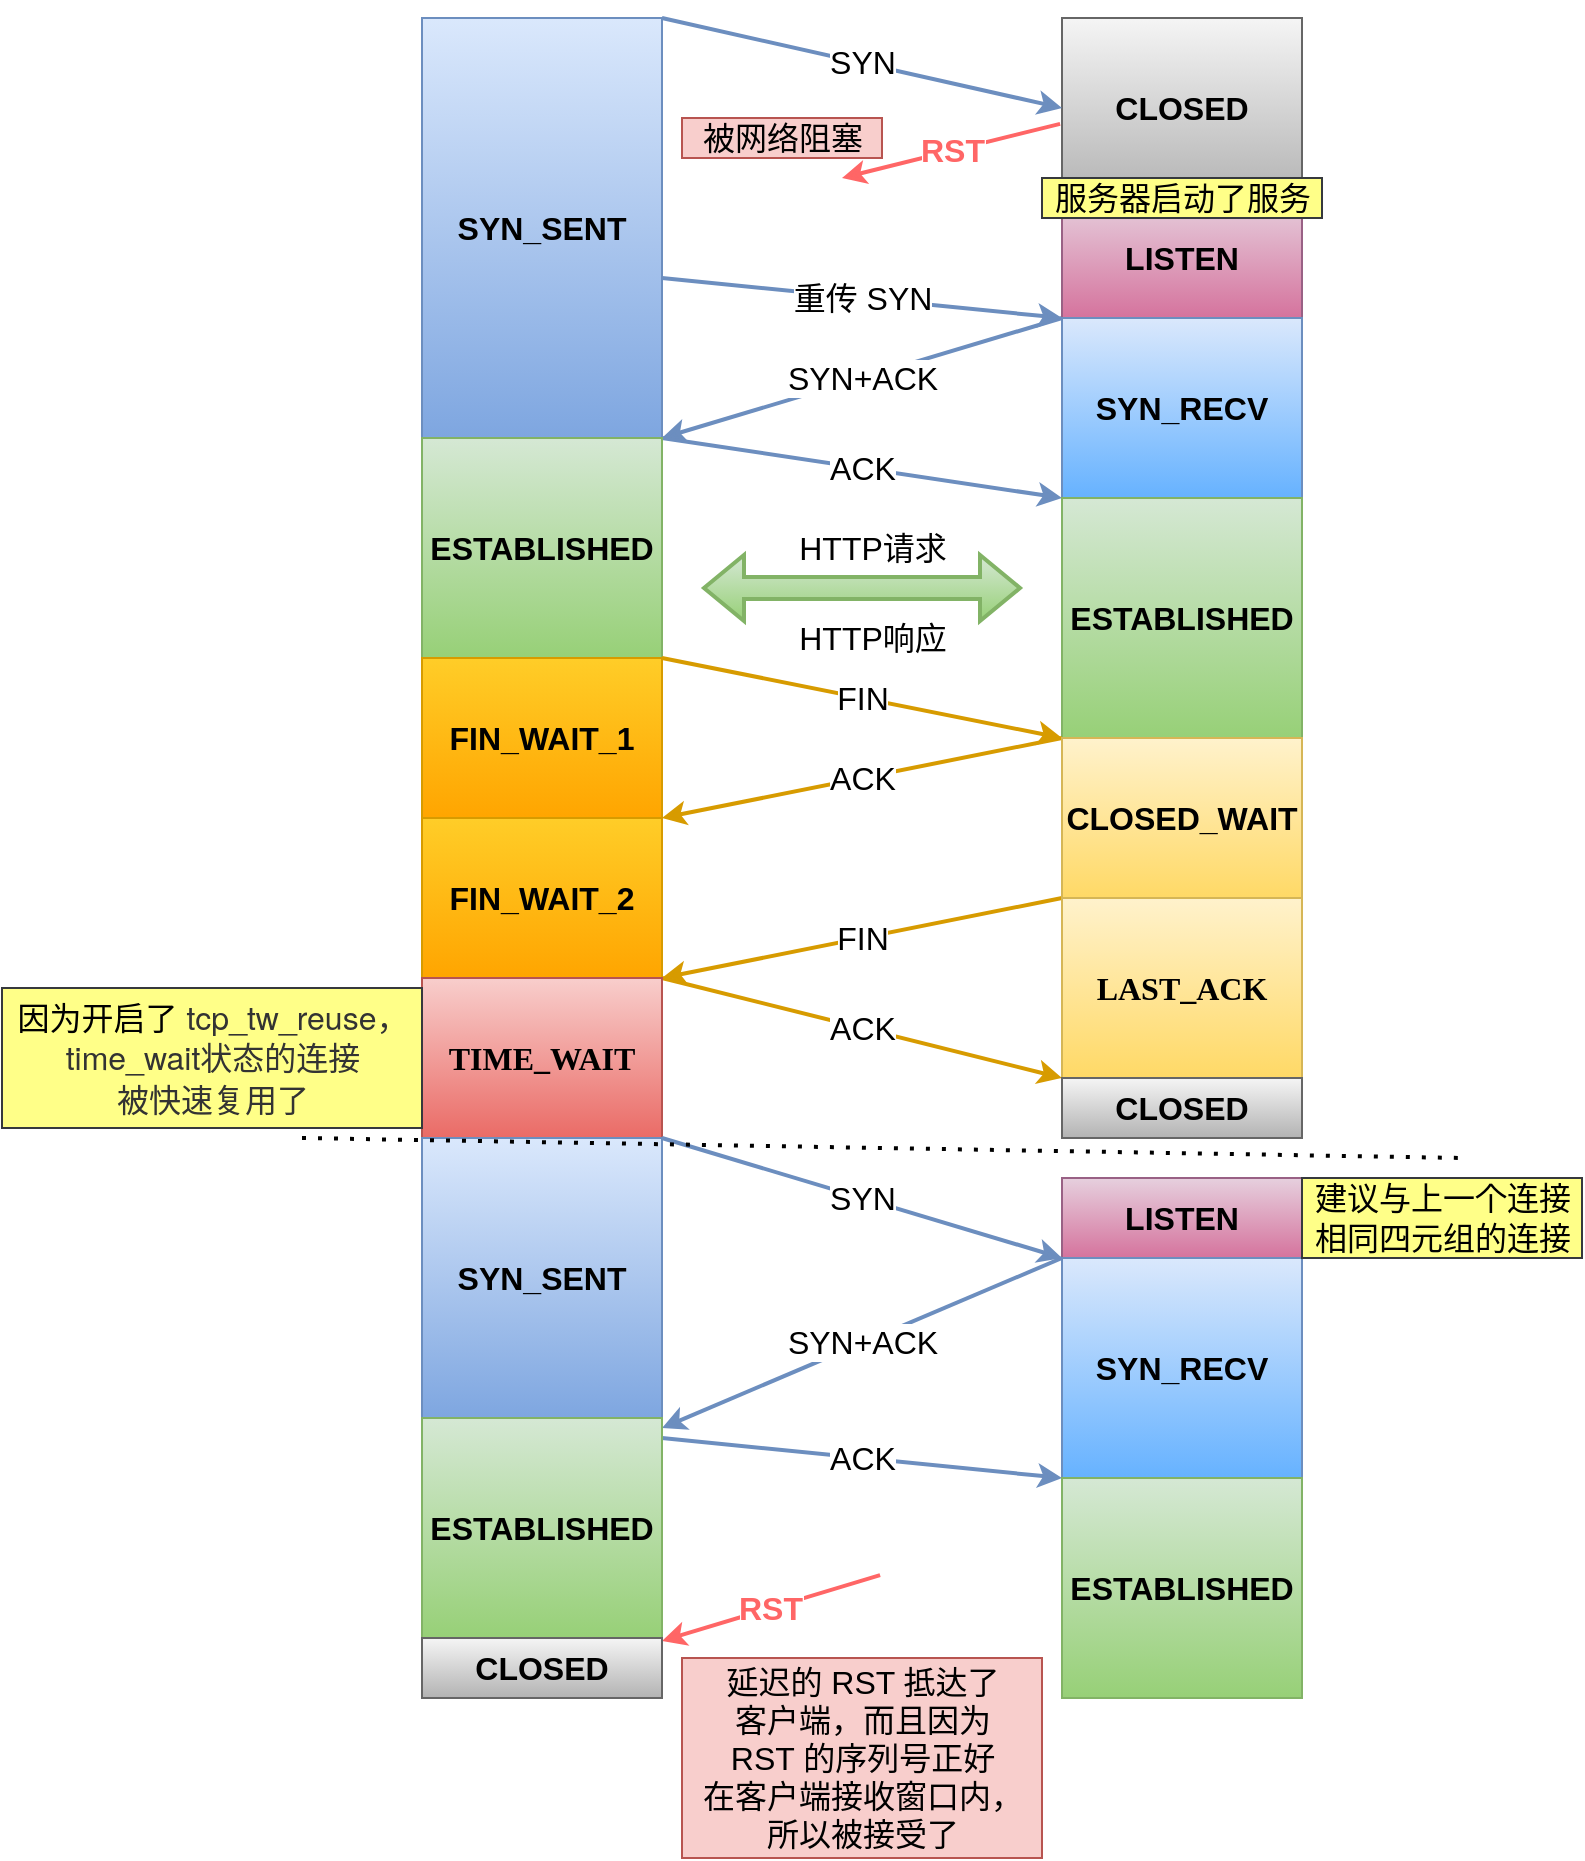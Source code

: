 <mxfile version="20.3.2" type="github">
  <diagram id="xWMs1hTbjoeOmaXrTfvo" name="Page-1">
    <mxGraphModel dx="2207" dy="686" grid="1" gridSize="10" guides="1" tooltips="1" connect="1" arrows="1" fold="1" page="1" pageScale="1" pageWidth="827" pageHeight="1169" math="0" shadow="0">
      <root>
        <mxCell id="0" />
        <mxCell id="1" parent="0" />
        <mxCell id="k6Jw7tT7C6OBQGts24MX-1" value="SYN_SENT" style="rounded=0;whiteSpace=wrap;html=1;fontSize=16;fontStyle=1;fillColor=#dae8fc;strokeColor=#6c8ebf;gradientColor=#7ea6e0;" parent="1" vertex="1">
          <mxGeometry x="160" y="80" width="120" height="210" as="geometry" />
        </mxCell>
        <mxCell id="k6Jw7tT7C6OBQGts24MX-4" value="RST" style="rounded=0;orthogonalLoop=1;jettySize=auto;html=1;fontSize=16;exitX=-0.008;exitY=0.588;exitDx=0;exitDy=0;exitPerimeter=0;fillColor=#f8cecc;strokeColor=#FF6666;fontColor=#FF6666;fontStyle=1;strokeWidth=2;" parent="1" source="k6Jw7tT7C6OBQGts24MX-2" edge="1">
          <mxGeometry relative="1" as="geometry">
            <mxPoint x="480" y="120" as="sourcePoint" />
            <mxPoint x="370" y="160" as="targetPoint" />
          </mxGeometry>
        </mxCell>
        <mxCell id="k6Jw7tT7C6OBQGts24MX-2" value="CLOSED" style="rounded=0;whiteSpace=wrap;html=1;fontSize=16;fontStyle=1;fillColor=#f5f5f5;strokeColor=#666666;gradientColor=#b3b3b3;" parent="1" vertex="1">
          <mxGeometry x="480" y="80" width="120" height="90" as="geometry" />
        </mxCell>
        <mxCell id="k6Jw7tT7C6OBQGts24MX-3" value="SYN" style="endArrow=classic;html=1;rounded=0;exitX=1;exitY=0;exitDx=0;exitDy=0;entryX=0;entryY=0.5;entryDx=0;entryDy=0;fontSize=16;fillColor=#dae8fc;gradientColor=#7ea6e0;strokeColor=#6c8ebf;strokeWidth=2;" parent="1" source="k6Jw7tT7C6OBQGts24MX-1" target="k6Jw7tT7C6OBQGts24MX-2" edge="1">
          <mxGeometry width="50" height="50" relative="1" as="geometry">
            <mxPoint x="300" y="60" as="sourcePoint" />
            <mxPoint x="380" y="110" as="targetPoint" />
          </mxGeometry>
        </mxCell>
        <mxCell id="k6Jw7tT7C6OBQGts24MX-7" value="SYN+ACK" style="edgeStyle=none;rounded=0;orthogonalLoop=1;jettySize=auto;html=1;fontSize=16;exitX=0;exitY=1;exitDx=0;exitDy=0;fillColor=#dae8fc;gradientColor=#7ea6e0;strokeColor=#6c8ebf;strokeWidth=2;" parent="1" source="k6Jw7tT7C6OBQGts24MX-5" edge="1">
          <mxGeometry relative="1" as="geometry">
            <mxPoint x="280" y="290" as="targetPoint" />
          </mxGeometry>
        </mxCell>
        <mxCell id="k6Jw7tT7C6OBQGts24MX-5" value="LISTEN" style="rounded=0;whiteSpace=wrap;html=1;fontSize=16;fontStyle=1;fillColor=#e6d0de;strokeColor=#996185;gradientColor=#d5739d;" parent="1" vertex="1">
          <mxGeometry x="480" y="170" width="120" height="60" as="geometry" />
        </mxCell>
        <mxCell id="k6Jw7tT7C6OBQGts24MX-6" value="重传 SYN" style="endArrow=classic;html=1;rounded=0;entryX=0;entryY=0;entryDx=0;entryDy=0;fontSize=16;fillColor=#dae8fc;gradientColor=#7ea6e0;strokeColor=#6c8ebf;strokeWidth=2;" parent="1" target="k6Jw7tT7C6OBQGts24MX-8" edge="1">
          <mxGeometry width="50" height="50" relative="1" as="geometry">
            <mxPoint x="280" y="210" as="sourcePoint" />
            <mxPoint x="480" y="190" as="targetPoint" />
          </mxGeometry>
        </mxCell>
        <mxCell id="k6Jw7tT7C6OBQGts24MX-8" value="SYN_RECV" style="rounded=0;whiteSpace=wrap;html=1;fontSize=16;fontStyle=1;fillColor=#dae8fc;strokeColor=#6c8ebf;gradientColor=#66B2FF;" parent="1" vertex="1">
          <mxGeometry x="480" y="230" width="120" height="90" as="geometry" />
        </mxCell>
        <mxCell id="k6Jw7tT7C6OBQGts24MX-11" value="ACK" style="edgeStyle=none;rounded=0;orthogonalLoop=1;jettySize=auto;html=1;entryX=0;entryY=0;entryDx=0;entryDy=0;fontFamily=Helvetica;fontSize=16;exitX=1;exitY=0;exitDx=0;exitDy=0;fillColor=#dae8fc;gradientColor=#7ea6e0;strokeColor=#6c8ebf;strokeWidth=2;" parent="1" source="k6Jw7tT7C6OBQGts24MX-9" target="k6Jw7tT7C6OBQGts24MX-10" edge="1">
          <mxGeometry relative="1" as="geometry" />
        </mxCell>
        <mxCell id="k6Jw7tT7C6OBQGts24MX-9" value="&lt;span style=&quot;font-weight: 700;&quot;&gt;ESTABLISHED&lt;/span&gt;" style="rounded=0;whiteSpace=wrap;html=1;fontSize=16;fontFamily=Helvetica;fillColor=#d5e8d4;strokeColor=#82b366;gradientColor=#97d077;" parent="1" vertex="1">
          <mxGeometry x="160" y="290" width="120" height="110" as="geometry" />
        </mxCell>
        <mxCell id="k6Jw7tT7C6OBQGts24MX-10" value="&lt;span style=&quot;font-weight: 700;&quot;&gt;ESTABLISHED&lt;/span&gt;" style="rounded=0;whiteSpace=wrap;html=1;fontSize=16;fontFamily=Helvetica;fillColor=#d5e8d4;strokeColor=#82b366;gradientColor=#97d077;" parent="1" vertex="1">
          <mxGeometry x="480" y="320" width="120" height="120" as="geometry" />
        </mxCell>
        <mxCell id="k6Jw7tT7C6OBQGts24MX-13" value="" style="shape=flexArrow;endArrow=classic;startArrow=classic;html=1;rounded=0;fontFamily=Helvetica;fontSize=16;fillColor=#d5e8d4;gradientColor=#97d077;strokeColor=#82b366;strokeWidth=2;" parent="1" edge="1">
          <mxGeometry width="100" height="100" relative="1" as="geometry">
            <mxPoint x="300" y="365" as="sourcePoint" />
            <mxPoint x="460" y="365" as="targetPoint" />
          </mxGeometry>
        </mxCell>
        <mxCell id="k6Jw7tT7C6OBQGts24MX-14" value="HTTP请求" style="text;html=1;align=center;verticalAlign=middle;resizable=0;points=[];autosize=1;strokeColor=none;fillColor=none;fontSize=16;fontFamily=Helvetica;strokeWidth=2;" parent="1" vertex="1">
          <mxGeometry x="340" y="335" width="90" height="20" as="geometry" />
        </mxCell>
        <mxCell id="k6Jw7tT7C6OBQGts24MX-15" value="HTTP响应" style="text;html=1;align=center;verticalAlign=middle;resizable=0;points=[];autosize=1;strokeColor=none;fillColor=none;fontSize=16;fontFamily=Helvetica;strokeWidth=2;" parent="1" vertex="1">
          <mxGeometry x="340" y="380" width="90" height="20" as="geometry" />
        </mxCell>
        <mxCell id="k6Jw7tT7C6OBQGts24MX-25" value="FIN" style="edgeStyle=none;rounded=0;orthogonalLoop=1;jettySize=auto;html=1;fontFamily=Helvetica;fontSize=16;exitX=1;exitY=0;exitDx=0;exitDy=0;entryX=0;entryY=0;entryDx=0;entryDy=0;fillColor=#ffcd28;gradientColor=#ffa500;strokeColor=#d79b00;strokeWidth=2;" parent="1" source="k6Jw7tT7C6OBQGts24MX-16" target="k6Jw7tT7C6OBQGts24MX-17" edge="1">
          <mxGeometry relative="1" as="geometry">
            <mxPoint x="410" y="460" as="targetPoint" />
          </mxGeometry>
        </mxCell>
        <mxCell id="k6Jw7tT7C6OBQGts24MX-16" value="&lt;span style=&quot;&quot;&gt;FIN_WAIT_1&lt;/span&gt;" style="rounded=0;whiteSpace=wrap;html=1;fontSize=16;fontStyle=1;fontFamily=Helvetica;fillColor=#ffcd28;strokeColor=#d79b00;gradientColor=#ffa500;" parent="1" vertex="1">
          <mxGeometry x="160" y="400" width="120" height="80" as="geometry" />
        </mxCell>
        <mxCell id="k6Jw7tT7C6OBQGts24MX-26" value="ACK" style="edgeStyle=none;rounded=0;orthogonalLoop=1;jettySize=auto;html=1;entryX=1;entryY=0;entryDx=0;entryDy=0;fontFamily=Helvetica;fontSize=16;exitX=0;exitY=0;exitDx=0;exitDy=0;fillColor=#ffcd28;gradientColor=#ffa500;strokeColor=#d79b00;strokeWidth=2;" parent="1" source="k6Jw7tT7C6OBQGts24MX-17" target="k6Jw7tT7C6OBQGts24MX-18" edge="1">
          <mxGeometry relative="1" as="geometry" />
        </mxCell>
        <mxCell id="k6Jw7tT7C6OBQGts24MX-28" value="FIN" style="edgeStyle=none;rounded=0;orthogonalLoop=1;jettySize=auto;html=1;entryX=1;entryY=0;entryDx=0;entryDy=0;fontFamily=Helvetica;fontSize=16;exitX=0;exitY=1;exitDx=0;exitDy=0;fillColor=#ffcd28;gradientColor=#ffa500;strokeColor=#d79b00;strokeWidth=2;" parent="1" source="k6Jw7tT7C6OBQGts24MX-17" target="k6Jw7tT7C6OBQGts24MX-20" edge="1">
          <mxGeometry relative="1" as="geometry" />
        </mxCell>
        <mxCell id="k6Jw7tT7C6OBQGts24MX-17" value="&lt;span style=&quot;&quot;&gt;CLOSED_WAIT&lt;/span&gt;" style="rounded=0;whiteSpace=wrap;html=1;fontSize=16;fontStyle=1;fontFamily=Helvetica;fillColor=#fff2cc;strokeColor=#d6b656;gradientColor=#ffd966;" parent="1" vertex="1">
          <mxGeometry x="480" y="440" width="120" height="80" as="geometry" />
        </mxCell>
        <mxCell id="k6Jw7tT7C6OBQGts24MX-18" value="&lt;span&gt;FIN_WAIT_2&lt;/span&gt;" style="rounded=0;whiteSpace=wrap;html=1;fontSize=16;fontStyle=1;fontFamily=Helvetica;fillColor=#ffcd28;strokeColor=#d79b00;gradientColor=#ffa500;" parent="1" vertex="1">
          <mxGeometry x="160" y="480" width="120" height="80" as="geometry" />
        </mxCell>
        <mxCell id="k6Jw7tT7C6OBQGts24MX-29" value="ACK" style="edgeStyle=none;rounded=0;orthogonalLoop=1;jettySize=auto;html=1;fontFamily=Helvetica;fontSize=16;exitX=1;exitY=0;exitDx=0;exitDy=0;entryX=0;entryY=1;entryDx=0;entryDy=0;fillColor=#ffcd28;gradientColor=#ffa500;strokeColor=#d79b00;strokeWidth=2;" parent="1" source="k6Jw7tT7C6OBQGts24MX-20" target="k6Jw7tT7C6OBQGts24MX-21" edge="1">
          <mxGeometry relative="1" as="geometry">
            <mxPoint x="350" y="640" as="targetPoint" />
          </mxGeometry>
        </mxCell>
        <mxCell id="k6Jw7tT7C6OBQGts24MX-20" value="&lt;span style=&quot;font-family: &amp;#34;comic sans ms&amp;#34;&quot;&gt;TIME_WAIT&lt;/span&gt;" style="rounded=0;whiteSpace=wrap;html=1;fontSize=16;fontStyle=1;fontFamily=Helvetica;fillColor=#f8cecc;strokeColor=#b85450;gradientColor=#ea6b66;" parent="1" vertex="1">
          <mxGeometry x="160" y="560" width="120" height="80" as="geometry" />
        </mxCell>
        <mxCell id="k6Jw7tT7C6OBQGts24MX-21" value="&lt;span style=&quot;font-family: &amp;#34;comic sans ms&amp;#34;&quot;&gt;LAST_ACK&lt;/span&gt;" style="rounded=0;whiteSpace=wrap;html=1;fontSize=16;fontStyle=1;fontFamily=Helvetica;fillColor=#fff2cc;strokeColor=#d6b656;gradientColor=#ffd966;" parent="1" vertex="1">
          <mxGeometry x="480" y="520" width="120" height="90" as="geometry" />
        </mxCell>
        <mxCell id="k6Jw7tT7C6OBQGts24MX-24" value="CLOSED" style="rounded=0;whiteSpace=wrap;html=1;fontSize=16;fontStyle=1;fillColor=#f5f5f5;strokeColor=#666666;gradientColor=#b3b3b3;" parent="1" vertex="1">
          <mxGeometry x="480" y="610" width="120" height="30" as="geometry" />
        </mxCell>
        <mxCell id="k6Jw7tT7C6OBQGts24MX-33" value="SYN" style="edgeStyle=none;rounded=0;orthogonalLoop=1;jettySize=auto;html=1;entryX=0;entryY=1;entryDx=0;entryDy=0;fontFamily=Helvetica;fontSize=16;exitX=1;exitY=0;exitDx=0;exitDy=0;fillColor=#dae8fc;gradientColor=#7ea6e0;strokeColor=#6c8ebf;strokeWidth=2;" parent="1" source="k6Jw7tT7C6OBQGts24MX-30" target="k6Jw7tT7C6OBQGts24MX-31" edge="1">
          <mxGeometry relative="1" as="geometry" />
        </mxCell>
        <mxCell id="k6Jw7tT7C6OBQGts24MX-30" value="SYN_SENT" style="rounded=0;whiteSpace=wrap;html=1;fontSize=16;fontStyle=1;fillColor=#dae8fc;strokeColor=#6c8ebf;gradientColor=#7ea6e0;" parent="1" vertex="1">
          <mxGeometry x="160" y="640" width="120" height="140" as="geometry" />
        </mxCell>
        <mxCell id="k6Jw7tT7C6OBQGts24MX-31" value="LISTEN" style="rounded=0;whiteSpace=wrap;html=1;fontSize=16;fontStyle=1;fillColor=#e6d0de;strokeColor=#996185;gradientColor=#d5739d;" parent="1" vertex="1">
          <mxGeometry x="480" y="660" width="120" height="40" as="geometry" />
        </mxCell>
        <mxCell id="k6Jw7tT7C6OBQGts24MX-34" value="SYN+ACK" style="edgeStyle=none;rounded=0;orthogonalLoop=1;jettySize=auto;html=1;fontFamily=Helvetica;fontSize=16;exitX=0;exitY=0;exitDx=0;exitDy=0;fillColor=#dae8fc;gradientColor=#7ea6e0;strokeColor=#6c8ebf;strokeWidth=2;" parent="1" source="k6Jw7tT7C6OBQGts24MX-32" edge="1">
          <mxGeometry relative="1" as="geometry">
            <mxPoint x="280" y="785" as="targetPoint" />
          </mxGeometry>
        </mxCell>
        <mxCell id="k6Jw7tT7C6OBQGts24MX-32" value="SYN_RECV" style="rounded=0;whiteSpace=wrap;html=1;fontSize=16;fontStyle=1;fillColor=#dae8fc;strokeColor=#6c8ebf;gradientColor=#66B2FF;" parent="1" vertex="1">
          <mxGeometry x="480" y="700" width="120" height="110" as="geometry" />
        </mxCell>
        <mxCell id="k6Jw7tT7C6OBQGts24MX-37" value="ACK" style="edgeStyle=none;rounded=0;orthogonalLoop=1;jettySize=auto;html=1;entryX=0;entryY=0;entryDx=0;entryDy=0;fontFamily=Helvetica;fontSize=16;fillColor=#dae8fc;gradientColor=#7ea6e0;strokeColor=#6c8ebf;strokeWidth=2;" parent="1" target="k6Jw7tT7C6OBQGts24MX-36" edge="1">
          <mxGeometry relative="1" as="geometry">
            <mxPoint x="280" y="790" as="sourcePoint" />
          </mxGeometry>
        </mxCell>
        <mxCell id="k6Jw7tT7C6OBQGts24MX-35" value="&lt;span style=&quot;font-weight: 700;&quot;&gt;ESTABLISHED&lt;/span&gt;" style="rounded=0;whiteSpace=wrap;html=1;fontSize=16;fontFamily=Helvetica;fillColor=#d5e8d4;strokeColor=#82b366;gradientColor=#97d077;" parent="1" vertex="1">
          <mxGeometry x="160" y="780" width="120" height="110" as="geometry" />
        </mxCell>
        <mxCell id="k6Jw7tT7C6OBQGts24MX-36" value="&lt;span style=&quot;font-weight: 700;&quot;&gt;ESTABLISHED&lt;/span&gt;" style="rounded=0;whiteSpace=wrap;html=1;fontSize=16;fontFamily=Helvetica;fillColor=#d5e8d4;strokeColor=#82b366;gradientColor=#97d077;" parent="1" vertex="1">
          <mxGeometry x="480" y="810" width="120" height="110" as="geometry" />
        </mxCell>
        <mxCell id="k6Jw7tT7C6OBQGts24MX-38" value="RST" style="rounded=0;orthogonalLoop=1;jettySize=auto;html=1;fontSize=16;exitX=-0.008;exitY=0.588;exitDx=0;exitDy=0;exitPerimeter=0;fillColor=#f8cecc;strokeColor=#FF6666;strokeWidth=2;fontColor=#FF6666;fontStyle=1" parent="1" edge="1">
          <mxGeometry relative="1" as="geometry">
            <mxPoint x="389.04" y="858.52" as="sourcePoint" />
            <mxPoint x="280" y="891.48" as="targetPoint" />
          </mxGeometry>
        </mxCell>
        <mxCell id="k6Jw7tT7C6OBQGts24MX-39" value="CLOSED" style="rounded=0;whiteSpace=wrap;html=1;fontSize=16;fontStyle=1;fillColor=#f5f5f5;strokeColor=#666666;gradientColor=#b3b3b3;" parent="1" vertex="1">
          <mxGeometry x="160" y="890" width="120" height="30" as="geometry" />
        </mxCell>
        <mxCell id="k6Jw7tT7C6OBQGts24MX-45" value="服务器启动了服务" style="text;html=1;align=center;verticalAlign=middle;resizable=0;points=[];autosize=1;strokeColor=#36393d;fillColor=#ffff88;fontSize=16;fontFamily=Helvetica;" parent="1" vertex="1">
          <mxGeometry x="470" y="160" width="140" height="20" as="geometry" />
        </mxCell>
        <mxCell id="k6Jw7tT7C6OBQGts24MX-46" value="被网络阻塞" style="text;html=1;align=center;verticalAlign=middle;resizable=0;points=[];autosize=1;strokeColor=#b85450;fillColor=#f8cecc;fontSize=16;fontFamily=Helvetica;" parent="1" vertex="1">
          <mxGeometry x="290" y="130" width="100" height="20" as="geometry" />
        </mxCell>
        <mxCell id="k6Jw7tT7C6OBQGts24MX-47" value="延迟的 RST 抵达了&lt;br&gt;客户端，而且因为 &lt;br&gt;RST 的序列号正好&lt;br&gt;在客户端接收窗口内，&lt;br&gt;所以被接受了" style="text;html=1;align=center;verticalAlign=middle;resizable=0;points=[];autosize=1;strokeColor=#b85450;fillColor=#f8cecc;fontSize=16;fontFamily=Helvetica;" parent="1" vertex="1">
          <mxGeometry x="290" y="900" width="180" height="100" as="geometry" />
        </mxCell>
        <mxCell id="k6Jw7tT7C6OBQGts24MX-48" value="因为开启了&amp;nbsp;&lt;span style=&quot;color: rgb(51, 51, 51); font-family: &amp;quot;helvetica neue&amp;quot;, helvetica, arial, sans-serif; font-size: 16px; text-align: left;&quot;&gt;tcp_tw_reuse，&lt;br style=&quot;font-size: 16px;&quot;&gt;time_wait状态的连接&lt;br style=&quot;font-size: 16px;&quot;&gt;被快速复用了&lt;br style=&quot;font-size: 16px;&quot;&gt;&lt;/span&gt;" style="text;html=1;align=center;verticalAlign=middle;resizable=0;points=[];autosize=1;strokeColor=#36393d;fillColor=#ffff88;fontSize=16;fontFamily=Helvetica;labelBackgroundColor=none;" parent="1" vertex="1">
          <mxGeometry x="-50" y="565" width="210" height="70" as="geometry" />
        </mxCell>
        <mxCell id="k6Jw7tT7C6OBQGts24MX-50" value="" style="endArrow=none;dashed=1;html=1;dashPattern=1 3;strokeWidth=2;rounded=0;fontFamily=Helvetica;fontSize=16;fontColor=#FF6666;" parent="1" edge="1">
          <mxGeometry width="50" height="50" relative="1" as="geometry">
            <mxPoint x="100" y="640" as="sourcePoint" />
            <mxPoint x="680" y="650" as="targetPoint" />
          </mxGeometry>
        </mxCell>
        <mxCell id="k6Jw7tT7C6OBQGts24MX-51" value="建议与上一个连接&lt;br&gt;相同四元组的连接" style="text;html=1;align=center;verticalAlign=middle;resizable=0;points=[];autosize=1;strokeColor=#36393d;fillColor=#ffff88;fontSize=16;fontFamily=Helvetica;" parent="1" vertex="1">
          <mxGeometry x="600" y="660" width="140" height="40" as="geometry" />
        </mxCell>
      </root>
    </mxGraphModel>
  </diagram>
</mxfile>
